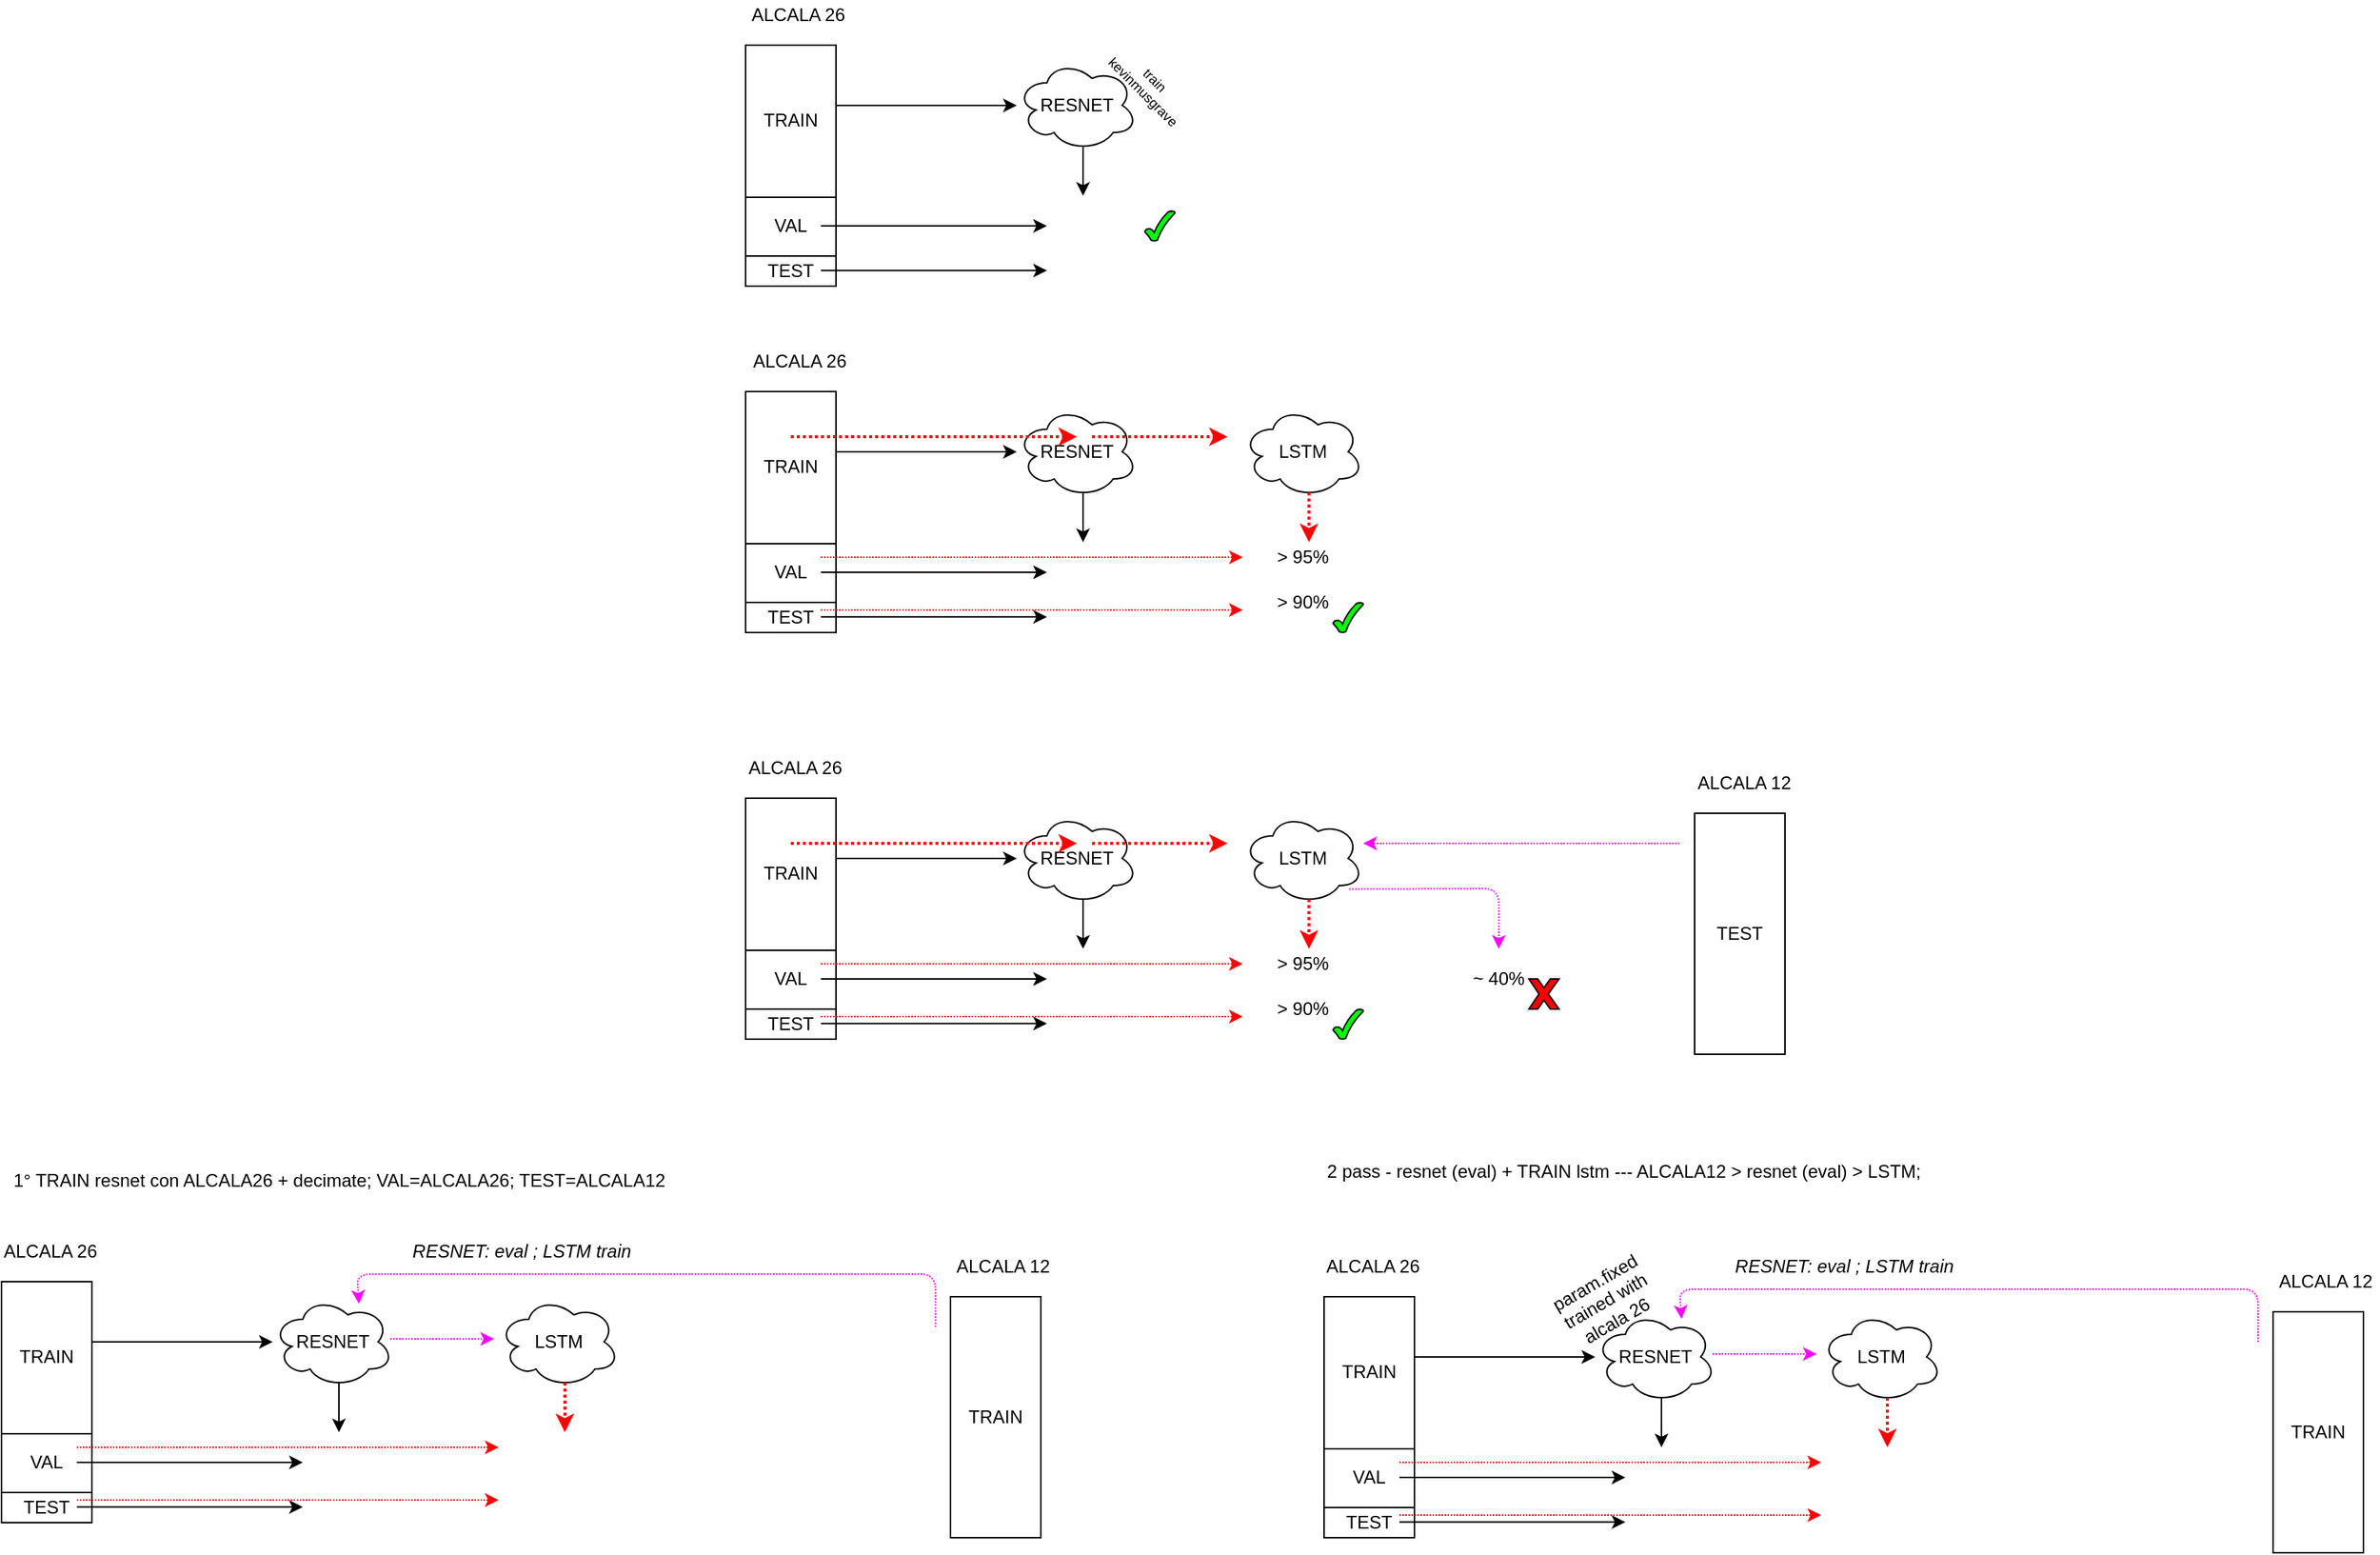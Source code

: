 <mxfile version="14.3.2" type="github">
  <diagram id="OwbG5oHq4rT-jGktvwgA" name="Page-1">
    <mxGraphModel dx="1822" dy="739" grid="0" gridSize="10" guides="1" tooltips="1" connect="1" arrows="1" fold="1" page="0" pageScale="1" pageWidth="827" pageHeight="1169" math="0" shadow="0">
      <root>
        <mxCell id="0" />
        <mxCell id="1" parent="0" />
        <mxCell id="dqrIhCOy4dputuyZEAVO-1" value="" style="rounded=0;whiteSpace=wrap;html=1;" parent="1" vertex="1">
          <mxGeometry x="740" y="710" width="60" height="160" as="geometry" />
        </mxCell>
        <mxCell id="dqrIhCOy4dputuyZEAVO-5" value="ALCALA 12" style="text;html=1;strokeColor=none;fillColor=none;align=center;verticalAlign=middle;whiteSpace=wrap;rounded=0;" parent="1" vertex="1">
          <mxGeometry x="740" y="680" width="66" height="20" as="geometry" />
        </mxCell>
        <mxCell id="dqrIhCOy4dputuyZEAVO-12" style="edgeStyle=orthogonalEdgeStyle;rounded=0;orthogonalLoop=1;jettySize=auto;html=1;exitX=1;exitY=0.25;exitDx=0;exitDy=0;entryX=0;entryY=0.5;entryDx=0;entryDy=0;entryPerimeter=0;" parent="1" source="dqrIhCOy4dputuyZEAVO-6" target="dqrIhCOy4dputuyZEAVO-10" edge="1">
          <mxGeometry relative="1" as="geometry" />
        </mxCell>
        <mxCell id="dqrIhCOy4dputuyZEAVO-6" value="" style="rounded=0;whiteSpace=wrap;html=1;" parent="1" vertex="1">
          <mxGeometry x="110" y="200" width="60" height="160" as="geometry" />
        </mxCell>
        <mxCell id="dqrIhCOy4dputuyZEAVO-7" value="" style="endArrow=none;html=1;exitX=0;exitY=0.75;exitDx=0;exitDy=0;" parent="1" edge="1">
          <mxGeometry width="50" height="50" relative="1" as="geometry">
            <mxPoint x="110" y="301" as="sourcePoint" />
            <mxPoint x="170" y="301" as="targetPoint" />
          </mxGeometry>
        </mxCell>
        <mxCell id="dqrIhCOy4dputuyZEAVO-8" value="" style="endArrow=none;html=1;exitX=0;exitY=0.75;exitDx=0;exitDy=0;" parent="1" edge="1">
          <mxGeometry width="50" height="50" relative="1" as="geometry">
            <mxPoint x="110" y="340" as="sourcePoint" />
            <mxPoint x="170" y="340" as="targetPoint" />
          </mxGeometry>
        </mxCell>
        <mxCell id="dqrIhCOy4dputuyZEAVO-9" value="ALCALA 26" style="text;html=1;strokeColor=none;fillColor=none;align=center;verticalAlign=middle;whiteSpace=wrap;rounded=0;" parent="1" vertex="1">
          <mxGeometry x="110" y="170" width="70" height="20" as="geometry" />
        </mxCell>
        <mxCell id="dqrIhCOy4dputuyZEAVO-18" style="edgeStyle=orthogonalEdgeStyle;rounded=0;orthogonalLoop=1;jettySize=auto;html=1;exitX=0.55;exitY=0.95;exitDx=0;exitDy=0;exitPerimeter=0;" parent="1" source="dqrIhCOy4dputuyZEAVO-10" edge="1">
          <mxGeometry relative="1" as="geometry">
            <mxPoint x="334" y="300" as="targetPoint" />
          </mxGeometry>
        </mxCell>
        <mxCell id="dqrIhCOy4dputuyZEAVO-10" value="RESNET" style="ellipse;shape=cloud;whiteSpace=wrap;html=1;" parent="1" vertex="1">
          <mxGeometry x="290" y="210" width="80" height="60" as="geometry" />
        </mxCell>
        <mxCell id="dqrIhCOy4dputuyZEAVO-11" value="LSTM" style="ellipse;shape=cloud;whiteSpace=wrap;html=1;" parent="1" vertex="1">
          <mxGeometry x="440" y="440" width="80" height="60" as="geometry" />
        </mxCell>
        <mxCell id="dqrIhCOy4dputuyZEAVO-13" value="TRAIN" style="text;html=1;strokeColor=none;fillColor=none;align=center;verticalAlign=middle;whiteSpace=wrap;rounded=0;" parent="1" vertex="1">
          <mxGeometry x="120" y="240" width="40" height="20" as="geometry" />
        </mxCell>
        <mxCell id="dqrIhCOy4dputuyZEAVO-20" style="edgeStyle=orthogonalEdgeStyle;rounded=0;orthogonalLoop=1;jettySize=auto;html=1;" parent="1" source="dqrIhCOy4dputuyZEAVO-14" edge="1">
          <mxGeometry relative="1" as="geometry">
            <mxPoint x="310" y="320" as="targetPoint" />
          </mxGeometry>
        </mxCell>
        <mxCell id="dqrIhCOy4dputuyZEAVO-14" value="VAL" style="text;html=1;strokeColor=none;fillColor=none;align=center;verticalAlign=middle;whiteSpace=wrap;rounded=0;" parent="1" vertex="1">
          <mxGeometry x="120" y="310" width="40" height="20" as="geometry" />
        </mxCell>
        <mxCell id="dqrIhCOy4dputuyZEAVO-15" value="TEST" style="text;html=1;strokeColor=none;fillColor=none;align=center;verticalAlign=middle;whiteSpace=wrap;rounded=0;" parent="1" vertex="1">
          <mxGeometry x="120" y="340" width="40" height="20" as="geometry" />
        </mxCell>
        <mxCell id="dqrIhCOy4dputuyZEAVO-21" style="edgeStyle=orthogonalEdgeStyle;rounded=0;orthogonalLoop=1;jettySize=auto;html=1;" parent="1" edge="1">
          <mxGeometry relative="1" as="geometry">
            <mxPoint x="310" y="349.67" as="targetPoint" />
            <mxPoint x="160" y="349.67" as="sourcePoint" />
          </mxGeometry>
        </mxCell>
        <mxCell id="dqrIhCOy4dputuyZEAVO-23" style="edgeStyle=orthogonalEdgeStyle;rounded=0;orthogonalLoop=1;jettySize=auto;html=1;exitX=1;exitY=0.25;exitDx=0;exitDy=0;entryX=0;entryY=0.5;entryDx=0;entryDy=0;entryPerimeter=0;" parent="1" source="dqrIhCOy4dputuyZEAVO-24" target="dqrIhCOy4dputuyZEAVO-29" edge="1">
          <mxGeometry relative="1" as="geometry" />
        </mxCell>
        <mxCell id="dqrIhCOy4dputuyZEAVO-24" value="" style="rounded=0;whiteSpace=wrap;html=1;" parent="1" vertex="1">
          <mxGeometry x="110" y="430" width="60" height="160" as="geometry" />
        </mxCell>
        <mxCell id="dqrIhCOy4dputuyZEAVO-25" value="" style="endArrow=none;html=1;exitX=0;exitY=0.75;exitDx=0;exitDy=0;" parent="1" edge="1">
          <mxGeometry width="50" height="50" relative="1" as="geometry">
            <mxPoint x="110" y="531" as="sourcePoint" />
            <mxPoint x="170" y="531" as="targetPoint" />
          </mxGeometry>
        </mxCell>
        <mxCell id="dqrIhCOy4dputuyZEAVO-26" value="" style="endArrow=none;html=1;exitX=0;exitY=0.75;exitDx=0;exitDy=0;" parent="1" edge="1">
          <mxGeometry width="50" height="50" relative="1" as="geometry">
            <mxPoint x="110" y="570" as="sourcePoint" />
            <mxPoint x="170" y="570" as="targetPoint" />
          </mxGeometry>
        </mxCell>
        <mxCell id="dqrIhCOy4dputuyZEAVO-27" value="ALCALA 26" style="text;html=1;strokeColor=none;fillColor=none;align=center;verticalAlign=middle;whiteSpace=wrap;rounded=0;" parent="1" vertex="1">
          <mxGeometry x="110" y="400" width="72" height="20" as="geometry" />
        </mxCell>
        <mxCell id="dqrIhCOy4dputuyZEAVO-28" style="edgeStyle=orthogonalEdgeStyle;rounded=0;orthogonalLoop=1;jettySize=auto;html=1;exitX=0.55;exitY=0.95;exitDx=0;exitDy=0;exitPerimeter=0;" parent="1" source="dqrIhCOy4dputuyZEAVO-29" edge="1">
          <mxGeometry relative="1" as="geometry">
            <mxPoint x="334" y="530" as="targetPoint" />
          </mxGeometry>
        </mxCell>
        <mxCell id="dqrIhCOy4dputuyZEAVO-29" value="RESNET" style="ellipse;shape=cloud;whiteSpace=wrap;html=1;" parent="1" vertex="1">
          <mxGeometry x="290" y="440" width="80" height="60" as="geometry" />
        </mxCell>
        <mxCell id="dqrIhCOy4dputuyZEAVO-30" value="TRAIN" style="text;html=1;strokeColor=none;fillColor=none;align=center;verticalAlign=middle;whiteSpace=wrap;rounded=0;" parent="1" vertex="1">
          <mxGeometry x="120" y="470" width="40" height="20" as="geometry" />
        </mxCell>
        <mxCell id="dqrIhCOy4dputuyZEAVO-31" style="edgeStyle=orthogonalEdgeStyle;rounded=0;orthogonalLoop=1;jettySize=auto;html=1;" parent="1" source="dqrIhCOy4dputuyZEAVO-32" edge="1">
          <mxGeometry relative="1" as="geometry">
            <mxPoint x="310" y="550" as="targetPoint" />
          </mxGeometry>
        </mxCell>
        <mxCell id="dqrIhCOy4dputuyZEAVO-32" value="VAL" style="text;html=1;strokeColor=none;fillColor=none;align=center;verticalAlign=middle;whiteSpace=wrap;rounded=0;" parent="1" vertex="1">
          <mxGeometry x="120" y="540" width="40" height="20" as="geometry" />
        </mxCell>
        <mxCell id="dqrIhCOy4dputuyZEAVO-33" value="TEST" style="text;html=1;strokeColor=none;fillColor=none;align=center;verticalAlign=middle;whiteSpace=wrap;rounded=0;" parent="1" vertex="1">
          <mxGeometry x="120" y="570" width="40" height="20" as="geometry" />
        </mxCell>
        <mxCell id="dqrIhCOy4dputuyZEAVO-34" style="edgeStyle=orthogonalEdgeStyle;rounded=0;orthogonalLoop=1;jettySize=auto;html=1;" parent="1" edge="1">
          <mxGeometry relative="1" as="geometry">
            <mxPoint x="310" y="579.67" as="targetPoint" />
            <mxPoint x="160" y="579.67" as="sourcePoint" />
          </mxGeometry>
        </mxCell>
        <mxCell id="dqrIhCOy4dputuyZEAVO-22" style="edgeStyle=orthogonalEdgeStyle;rounded=0;orthogonalLoop=1;jettySize=auto;html=1;fillColor=#f8cecc;strokeColor=#FF0000;strokeWidth=2;dashed=1;dashPattern=1 1;" parent="1" edge="1">
          <mxGeometry relative="1" as="geometry">
            <mxPoint x="330" y="460" as="targetPoint" />
            <mxPoint x="140" y="460" as="sourcePoint" />
          </mxGeometry>
        </mxCell>
        <mxCell id="dqrIhCOy4dputuyZEAVO-35" style="edgeStyle=orthogonalEdgeStyle;rounded=0;orthogonalLoop=1;jettySize=auto;html=1;fillColor=#f8cecc;strokeColor=#FF0000;strokeWidth=2;dashed=1;dashPattern=1 1;" parent="1" edge="1">
          <mxGeometry relative="1" as="geometry">
            <mxPoint x="430" y="460" as="targetPoint" />
            <mxPoint x="340" y="460" as="sourcePoint" />
          </mxGeometry>
        </mxCell>
        <mxCell id="dqrIhCOy4dputuyZEAVO-37" style="edgeStyle=orthogonalEdgeStyle;rounded=0;orthogonalLoop=1;jettySize=auto;html=1;fillColor=#f8cecc;strokeColor=#FF0000;strokeWidth=2;dashed=1;dashPattern=1 1;exitX=0.55;exitY=0.95;exitDx=0;exitDy=0;exitPerimeter=0;" parent="1" source="dqrIhCOy4dputuyZEAVO-11" edge="1">
          <mxGeometry relative="1" as="geometry">
            <mxPoint x="484" y="530" as="targetPoint" />
            <mxPoint x="350" y="470" as="sourcePoint" />
          </mxGeometry>
        </mxCell>
        <mxCell id="dqrIhCOy4dputuyZEAVO-38" value="&amp;gt; 95%" style="text;html=1;strokeColor=none;fillColor=none;align=center;verticalAlign=middle;whiteSpace=wrap;rounded=0;" parent="1" vertex="1">
          <mxGeometry x="450" y="530" width="60" height="20" as="geometry" />
        </mxCell>
        <mxCell id="dqrIhCOy4dputuyZEAVO-39" value="&amp;gt; 90%" style="text;html=1;strokeColor=none;fillColor=none;align=center;verticalAlign=middle;whiteSpace=wrap;rounded=0;" parent="1" vertex="1">
          <mxGeometry x="450" y="560" width="60" height="20" as="geometry" />
        </mxCell>
        <mxCell id="dqrIhCOy4dputuyZEAVO-40" style="edgeStyle=orthogonalEdgeStyle;rounded=0;orthogonalLoop=1;jettySize=auto;html=1;fillColor=#f8cecc;strokeColor=#FF0000;strokeWidth=1;dashed=1;dashPattern=1 1;" parent="1" edge="1">
          <mxGeometry relative="1" as="geometry">
            <mxPoint x="440" y="540" as="targetPoint" />
            <mxPoint x="160" y="540" as="sourcePoint" />
          </mxGeometry>
        </mxCell>
        <mxCell id="dqrIhCOy4dputuyZEAVO-41" style="edgeStyle=orthogonalEdgeStyle;rounded=0;orthogonalLoop=1;jettySize=auto;html=1;fillColor=#f8cecc;strokeColor=#FF0000;strokeWidth=1;dashed=1;dashPattern=1 1;" parent="1" edge="1">
          <mxGeometry relative="1" as="geometry">
            <mxPoint x="440" y="575" as="targetPoint" />
            <mxPoint x="160" y="575" as="sourcePoint" />
          </mxGeometry>
        </mxCell>
        <mxCell id="dqrIhCOy4dputuyZEAVO-42" style="edgeStyle=orthogonalEdgeStyle;rounded=0;orthogonalLoop=1;jettySize=auto;html=1;exitX=0.5;exitY=1;exitDx=0;exitDy=0;dashed=1;dashPattern=1 1;strokeColor=#FF0000;strokeWidth=1;" parent="1" source="dqrIhCOy4dputuyZEAVO-39" target="dqrIhCOy4dputuyZEAVO-39" edge="1">
          <mxGeometry relative="1" as="geometry" />
        </mxCell>
        <mxCell id="dqrIhCOy4dputuyZEAVO-43" value="" style="verticalLabelPosition=bottom;verticalAlign=top;html=1;shape=mxgraph.basic.tick;fillColor=#00FF00;" parent="1" vertex="1">
          <mxGeometry x="375" y="310" width="20" height="20" as="geometry" />
        </mxCell>
        <mxCell id="dqrIhCOy4dputuyZEAVO-44" value="" style="verticalLabelPosition=bottom;verticalAlign=top;html=1;shape=mxgraph.basic.tick;fillColor=#00FF00;" parent="1" vertex="1">
          <mxGeometry x="500" y="570" width="20" height="20" as="geometry" />
        </mxCell>
        <mxCell id="dqrIhCOy4dputuyZEAVO-45" value="LSTM" style="ellipse;shape=cloud;whiteSpace=wrap;html=1;" parent="1" vertex="1">
          <mxGeometry x="440" y="710" width="80" height="60" as="geometry" />
        </mxCell>
        <mxCell id="dqrIhCOy4dputuyZEAVO-46" style="edgeStyle=orthogonalEdgeStyle;rounded=0;orthogonalLoop=1;jettySize=auto;html=1;exitX=1;exitY=0.25;exitDx=0;exitDy=0;entryX=0;entryY=0.5;entryDx=0;entryDy=0;entryPerimeter=0;" parent="1" source="dqrIhCOy4dputuyZEAVO-47" target="dqrIhCOy4dputuyZEAVO-52" edge="1">
          <mxGeometry relative="1" as="geometry" />
        </mxCell>
        <mxCell id="dqrIhCOy4dputuyZEAVO-47" value="" style="rounded=0;whiteSpace=wrap;html=1;" parent="1" vertex="1">
          <mxGeometry x="110" y="700" width="60" height="160" as="geometry" />
        </mxCell>
        <mxCell id="dqrIhCOy4dputuyZEAVO-48" value="" style="endArrow=none;html=1;exitX=0;exitY=0.75;exitDx=0;exitDy=0;" parent="1" edge="1">
          <mxGeometry width="50" height="50" relative="1" as="geometry">
            <mxPoint x="110" y="801" as="sourcePoint" />
            <mxPoint x="170" y="801" as="targetPoint" />
          </mxGeometry>
        </mxCell>
        <mxCell id="dqrIhCOy4dputuyZEAVO-49" value="" style="endArrow=none;html=1;exitX=0;exitY=0.75;exitDx=0;exitDy=0;" parent="1" edge="1">
          <mxGeometry width="50" height="50" relative="1" as="geometry">
            <mxPoint x="110" y="840" as="sourcePoint" />
            <mxPoint x="170" y="840" as="targetPoint" />
          </mxGeometry>
        </mxCell>
        <mxCell id="dqrIhCOy4dputuyZEAVO-50" value="ALCALA 26" style="text;html=1;strokeColor=none;fillColor=none;align=center;verticalAlign=middle;whiteSpace=wrap;rounded=0;" parent="1" vertex="1">
          <mxGeometry x="110" y="670" width="66" height="20" as="geometry" />
        </mxCell>
        <mxCell id="dqrIhCOy4dputuyZEAVO-51" style="edgeStyle=orthogonalEdgeStyle;rounded=0;orthogonalLoop=1;jettySize=auto;html=1;exitX=0.55;exitY=0.95;exitDx=0;exitDy=0;exitPerimeter=0;" parent="1" source="dqrIhCOy4dputuyZEAVO-52" edge="1">
          <mxGeometry relative="1" as="geometry">
            <mxPoint x="334" y="800" as="targetPoint" />
          </mxGeometry>
        </mxCell>
        <mxCell id="dqrIhCOy4dputuyZEAVO-52" value="RESNET" style="ellipse;shape=cloud;whiteSpace=wrap;html=1;" parent="1" vertex="1">
          <mxGeometry x="290" y="710" width="80" height="60" as="geometry" />
        </mxCell>
        <mxCell id="dqrIhCOy4dputuyZEAVO-53" value="TRAIN" style="text;html=1;strokeColor=none;fillColor=none;align=center;verticalAlign=middle;whiteSpace=wrap;rounded=0;" parent="1" vertex="1">
          <mxGeometry x="120" y="740" width="40" height="20" as="geometry" />
        </mxCell>
        <mxCell id="dqrIhCOy4dputuyZEAVO-54" style="edgeStyle=orthogonalEdgeStyle;rounded=0;orthogonalLoop=1;jettySize=auto;html=1;" parent="1" source="dqrIhCOy4dputuyZEAVO-55" edge="1">
          <mxGeometry relative="1" as="geometry">
            <mxPoint x="310" y="820" as="targetPoint" />
          </mxGeometry>
        </mxCell>
        <mxCell id="dqrIhCOy4dputuyZEAVO-55" value="VAL" style="text;html=1;strokeColor=none;fillColor=none;align=center;verticalAlign=middle;whiteSpace=wrap;rounded=0;" parent="1" vertex="1">
          <mxGeometry x="120" y="810" width="40" height="20" as="geometry" />
        </mxCell>
        <mxCell id="dqrIhCOy4dputuyZEAVO-56" value="TEST" style="text;html=1;strokeColor=none;fillColor=none;align=center;verticalAlign=middle;whiteSpace=wrap;rounded=0;" parent="1" vertex="1">
          <mxGeometry x="120" y="840" width="40" height="20" as="geometry" />
        </mxCell>
        <mxCell id="dqrIhCOy4dputuyZEAVO-57" style="edgeStyle=orthogonalEdgeStyle;rounded=0;orthogonalLoop=1;jettySize=auto;html=1;" parent="1" edge="1">
          <mxGeometry relative="1" as="geometry">
            <mxPoint x="310" y="849.67" as="targetPoint" />
            <mxPoint x="160" y="849.67" as="sourcePoint" />
          </mxGeometry>
        </mxCell>
        <mxCell id="dqrIhCOy4dputuyZEAVO-58" style="edgeStyle=orthogonalEdgeStyle;rounded=0;orthogonalLoop=1;jettySize=auto;html=1;fillColor=#f8cecc;strokeColor=#FF0000;strokeWidth=2;dashed=1;dashPattern=1 1;" parent="1" edge="1">
          <mxGeometry relative="1" as="geometry">
            <mxPoint x="330" y="730" as="targetPoint" />
            <mxPoint x="140" y="730" as="sourcePoint" />
          </mxGeometry>
        </mxCell>
        <mxCell id="dqrIhCOy4dputuyZEAVO-59" style="edgeStyle=orthogonalEdgeStyle;rounded=0;orthogonalLoop=1;jettySize=auto;html=1;fillColor=#f8cecc;strokeColor=#FF0000;strokeWidth=2;dashed=1;dashPattern=1 1;" parent="1" edge="1">
          <mxGeometry relative="1" as="geometry">
            <mxPoint x="430" y="730" as="targetPoint" />
            <mxPoint x="340" y="730" as="sourcePoint" />
          </mxGeometry>
        </mxCell>
        <mxCell id="dqrIhCOy4dputuyZEAVO-60" style="edgeStyle=orthogonalEdgeStyle;rounded=0;orthogonalLoop=1;jettySize=auto;html=1;fillColor=#f8cecc;strokeColor=#FF0000;strokeWidth=2;dashed=1;dashPattern=1 1;exitX=0.55;exitY=0.95;exitDx=0;exitDy=0;exitPerimeter=0;" parent="1" source="dqrIhCOy4dputuyZEAVO-45" edge="1">
          <mxGeometry relative="1" as="geometry">
            <mxPoint x="484" y="800" as="targetPoint" />
            <mxPoint x="350" y="740" as="sourcePoint" />
          </mxGeometry>
        </mxCell>
        <mxCell id="dqrIhCOy4dputuyZEAVO-61" value="&amp;gt; 95%" style="text;html=1;strokeColor=none;fillColor=none;align=center;verticalAlign=middle;whiteSpace=wrap;rounded=0;" parent="1" vertex="1">
          <mxGeometry x="450" y="800" width="60" height="20" as="geometry" />
        </mxCell>
        <mxCell id="dqrIhCOy4dputuyZEAVO-62" value="&amp;gt; 90%" style="text;html=1;strokeColor=none;fillColor=none;align=center;verticalAlign=middle;whiteSpace=wrap;rounded=0;" parent="1" vertex="1">
          <mxGeometry x="450" y="830" width="60" height="20" as="geometry" />
        </mxCell>
        <mxCell id="dqrIhCOy4dputuyZEAVO-63" style="edgeStyle=orthogonalEdgeStyle;rounded=0;orthogonalLoop=1;jettySize=auto;html=1;fillColor=#f8cecc;strokeColor=#FF0000;strokeWidth=1;dashed=1;dashPattern=1 1;" parent="1" edge="1">
          <mxGeometry relative="1" as="geometry">
            <mxPoint x="440" y="810" as="targetPoint" />
            <mxPoint x="160" y="810" as="sourcePoint" />
          </mxGeometry>
        </mxCell>
        <mxCell id="dqrIhCOy4dputuyZEAVO-64" style="edgeStyle=orthogonalEdgeStyle;rounded=0;orthogonalLoop=1;jettySize=auto;html=1;fillColor=#f8cecc;strokeColor=#FF0000;strokeWidth=1;dashed=1;dashPattern=1 1;" parent="1" edge="1">
          <mxGeometry relative="1" as="geometry">
            <mxPoint x="440" y="845" as="targetPoint" />
            <mxPoint x="160" y="845" as="sourcePoint" />
          </mxGeometry>
        </mxCell>
        <mxCell id="dqrIhCOy4dputuyZEAVO-65" style="edgeStyle=orthogonalEdgeStyle;rounded=0;orthogonalLoop=1;jettySize=auto;html=1;exitX=0.5;exitY=1;exitDx=0;exitDy=0;dashed=1;dashPattern=1 1;strokeColor=#FF0000;strokeWidth=1;" parent="1" source="dqrIhCOy4dputuyZEAVO-62" target="dqrIhCOy4dputuyZEAVO-62" edge="1">
          <mxGeometry relative="1" as="geometry" />
        </mxCell>
        <mxCell id="dqrIhCOy4dputuyZEAVO-66" value="" style="verticalLabelPosition=bottom;verticalAlign=top;html=1;shape=mxgraph.basic.tick;fillColor=#00FF00;" parent="1" vertex="1">
          <mxGeometry x="500" y="840" width="20" height="20" as="geometry" />
        </mxCell>
        <mxCell id="dqrIhCOy4dputuyZEAVO-67" value="TEST" style="text;html=1;strokeColor=none;fillColor=none;align=center;verticalAlign=middle;whiteSpace=wrap;rounded=0;" parent="1" vertex="1">
          <mxGeometry x="750" y="780" width="40" height="20" as="geometry" />
        </mxCell>
        <mxCell id="dqrIhCOy4dputuyZEAVO-68" value="" style="endArrow=classic;html=1;dashed=1;dashPattern=1 1;strokeWidth=1;fillColor=#ffe6cc;strokeColor=#FF00FF;" parent="1" edge="1">
          <mxGeometry width="50" height="50" relative="1" as="geometry">
            <mxPoint x="730" y="730" as="sourcePoint" />
            <mxPoint x="520" y="730" as="targetPoint" />
          </mxGeometry>
        </mxCell>
        <mxCell id="dqrIhCOy4dputuyZEAVO-69" value="" style="endArrow=classic;html=1;dashed=1;dashPattern=1 1;strokeColor=#FF00FF;strokeWidth=1;exitX=0.883;exitY=0.839;exitDx=0;exitDy=0;exitPerimeter=0;" parent="1" source="dqrIhCOy4dputuyZEAVO-45" edge="1">
          <mxGeometry width="50" height="50" relative="1" as="geometry">
            <mxPoint x="400" y="780" as="sourcePoint" />
            <mxPoint x="610" y="800" as="targetPoint" />
            <Array as="points">
              <mxPoint x="610" y="760" />
            </Array>
          </mxGeometry>
        </mxCell>
        <mxCell id="dqrIhCOy4dputuyZEAVO-70" value="~ 40%" style="text;html=1;strokeColor=none;fillColor=none;align=center;verticalAlign=middle;whiteSpace=wrap;rounded=0;" parent="1" vertex="1">
          <mxGeometry x="580" y="810" width="60" height="20" as="geometry" />
        </mxCell>
        <mxCell id="dqrIhCOy4dputuyZEAVO-71" value="" style="verticalLabelPosition=bottom;verticalAlign=top;html=1;shape=mxgraph.basic.x;fillColor=#FF0000;" parent="1" vertex="1">
          <mxGeometry x="630" y="820" width="20" height="20" as="geometry" />
        </mxCell>
        <mxCell id="dqrIhCOy4dputuyZEAVO-73" value="" style="rounded=0;whiteSpace=wrap;html=1;" parent="1" vertex="1">
          <mxGeometry x="1124" y="1041" width="60" height="160" as="geometry" />
        </mxCell>
        <mxCell id="dqrIhCOy4dputuyZEAVO-74" value="ALCALA 12" style="text;html=1;strokeColor=none;fillColor=none;align=center;verticalAlign=middle;whiteSpace=wrap;rounded=0;" parent="1" vertex="1">
          <mxGeometry x="1124" y="1011" width="70" height="20" as="geometry" />
        </mxCell>
        <mxCell id="dqrIhCOy4dputuyZEAVO-75" value="LSTM" style="ellipse;shape=cloud;whiteSpace=wrap;html=1;" parent="1" vertex="1">
          <mxGeometry x="824" y="1041" width="80" height="60" as="geometry" />
        </mxCell>
        <mxCell id="dqrIhCOy4dputuyZEAVO-76" style="edgeStyle=orthogonalEdgeStyle;rounded=0;orthogonalLoop=1;jettySize=auto;html=1;exitX=1;exitY=0.25;exitDx=0;exitDy=0;entryX=0;entryY=0.5;entryDx=0;entryDy=0;entryPerimeter=0;" parent="1" source="dqrIhCOy4dputuyZEAVO-77" target="dqrIhCOy4dputuyZEAVO-82" edge="1">
          <mxGeometry relative="1" as="geometry" />
        </mxCell>
        <mxCell id="dqrIhCOy4dputuyZEAVO-77" value="" style="rounded=0;whiteSpace=wrap;html=1;" parent="1" vertex="1">
          <mxGeometry x="494" y="1031" width="60" height="160" as="geometry" />
        </mxCell>
        <mxCell id="dqrIhCOy4dputuyZEAVO-78" value="" style="endArrow=none;html=1;exitX=0;exitY=0.75;exitDx=0;exitDy=0;" parent="1" edge="1">
          <mxGeometry width="50" height="50" relative="1" as="geometry">
            <mxPoint x="494" y="1132" as="sourcePoint" />
            <mxPoint x="554" y="1132" as="targetPoint" />
          </mxGeometry>
        </mxCell>
        <mxCell id="dqrIhCOy4dputuyZEAVO-79" value="" style="endArrow=none;html=1;exitX=0;exitY=0.75;exitDx=0;exitDy=0;" parent="1" edge="1">
          <mxGeometry width="50" height="50" relative="1" as="geometry">
            <mxPoint x="494" y="1171" as="sourcePoint" />
            <mxPoint x="554" y="1171" as="targetPoint" />
          </mxGeometry>
        </mxCell>
        <mxCell id="dqrIhCOy4dputuyZEAVO-80" value="ALCALA 26" style="text;html=1;strokeColor=none;fillColor=none;align=center;verticalAlign=middle;whiteSpace=wrap;rounded=0;" parent="1" vertex="1">
          <mxGeometry x="494" y="1001" width="65" height="20" as="geometry" />
        </mxCell>
        <mxCell id="dqrIhCOy4dputuyZEAVO-81" style="edgeStyle=orthogonalEdgeStyle;rounded=0;orthogonalLoop=1;jettySize=auto;html=1;exitX=0.55;exitY=0.95;exitDx=0;exitDy=0;exitPerimeter=0;" parent="1" source="dqrIhCOy4dputuyZEAVO-82" edge="1">
          <mxGeometry relative="1" as="geometry">
            <mxPoint x="718" y="1131" as="targetPoint" />
          </mxGeometry>
        </mxCell>
        <mxCell id="dqrIhCOy4dputuyZEAVO-82" value="RESNET" style="ellipse;shape=cloud;whiteSpace=wrap;html=1;" parent="1" vertex="1">
          <mxGeometry x="674" y="1041" width="80" height="60" as="geometry" />
        </mxCell>
        <mxCell id="dqrIhCOy4dputuyZEAVO-83" value="TRAIN" style="text;html=1;strokeColor=none;fillColor=none;align=center;verticalAlign=middle;whiteSpace=wrap;rounded=0;" parent="1" vertex="1">
          <mxGeometry x="504" y="1071" width="40" height="20" as="geometry" />
        </mxCell>
        <mxCell id="dqrIhCOy4dputuyZEAVO-84" style="edgeStyle=orthogonalEdgeStyle;rounded=0;orthogonalLoop=1;jettySize=auto;html=1;" parent="1" source="dqrIhCOy4dputuyZEAVO-85" edge="1">
          <mxGeometry relaty4dive="1" as="geometry">
            <mxPoint x="694" y="1151" as="targetPoint" />
          </mxGeometry>
        </mxCell>
        <mxCell id="dqrIhCOy4dputuyZEAVO-85" value="VAL" style="text;html=1;strokeColor=none;fillColor=none;align=center;verticalAlign=middle;whiteSpace=wrap;rounded=0;" parent="1" vertex="1">
          <mxGeometry x="504" y="1141" width="40" height="20" as="geometry" />
        </mxCell>
        <mxCell id="dqrIhCOputuyZEAVO-86" value="TEST" style="text;html=1;strokeColor=none;fillColor=none;align=center;verticalAlign=middle;whiteSpace=wrap;rounded=0;" parent="1" vertex="1">
          <mxGeometry x="504" y="1171" width="40" height="20" as="geometry" />
        </mxCell>
        <mxCell id="dqrIhCOy4dputuyZEAVO-87" style="edgeStyle=orthogonalEdgeStyle;rounded=0;orthogonalLoop=1;jettySize=auto;html=1;" parent="1" edge="1">
          <mxGeometry relative="1" as="geometry">
            <mxPoint x="694" y="1180.67" as="targetPoint" />
            <mxPoint x="544" y="1180.67" as="sourcePoint" />
          </mxGeometry>
        </mxCell>
        <mxCell id="dqrIhCOy4dputuyZEAVO-90" style="edgeStyle=orthogonalEdgeStyle;rounded=0;orthogonalLoop=1;jettySize=auto;html=1;fillColor=#f8cecc;strokeColor=#FF0000;strokeWidth=2;dashed=1;dashPattern=1 1;exitX=0.55;exitY=0.95;exitDx=0;exitDy=0;exitPerimeter=0;" parent="1" source="dqrIhCOy4dputuyZEAVO-75" edge="1">
          <mxGeometry relative="1" as="geometry">
            <mxPoint x="868" y="1131" as="targetPoint" />
            <mxPoint x="734" y="1071" as="sourcePoint" />
          </mxGeometry>
        </mxCell>
        <mxCell id="dqrIhCOy4dputuyZEAVO-93" style="edgeStyle=orthogonalEdgeStyle;rounded=0;orthogonalLoop=1;jettySize=auto;html=1;fillColor=#f8cecc;strokeColor=#FF0000;strokeWidth=1;dashed=1;dashPattern=1 1;" parent="1" edge="1">
          <mxGeometry relative="1" as="geometry">
            <mxPoint x="824" y="1141" as="targetPoint" />
            <mxPoint x="544" y="1141" as="sourcePoint" />
          </mxGeometry>
        </mxCell>
        <mxCell id="dqrIhCOy4dputuyZEAVO-94" style="edgeStyle=orthogonalEdgeStyle;rounded=0;orthogonalLoop=1;jettySize=auto;html=1;fillColor=#f8cecc;strokeColor=#FF0000;strokeWidth=1;dashed=1;dashPattern=1 1;" parent="1" edge="1">
          <mxGeometry relative="1" as="geometry">
            <mxPoint x="824" y="1176" as="targetPoint" />
            <mxPoint x="544" y="1176" as="sourcePoint" />
          </mxGeometry>
        </mxCell>
        <mxCell id="dqrIhCOy4dputuyZEAVO-97" value="TRAIN" style="text;html=1;strokeColor=none;fillColor=none;align=center;verticalAlign=middle;whiteSpace=wrap;rounded=0;" parent="1" vertex="1">
          <mxGeometry x="1134" y="1111" width="40" height="20" as="geometry" />
        </mxCell>
        <mxCell id="dqrIhCOy4dputuyZEAVO-98" value="" style="endArrow=classic;html=1;dashed=1;dashPattern=1 1;strokeWidth=1;fillColor=#ffe6cc;strokeColor=#FF00FF;entryX=0.717;entryY=0.078;entryDx=0;entryDy=0;entryPerimeter=0;" parent="1" target="dqrIhCOy4dputuyZEAVO-82" edge="1">
          <mxGeometry width="50" height="50" relative="1" as="geometry">
            <mxPoint x="1114" y="1061" as="sourcePoint" />
            <mxPoint x="710" y="1026" as="targetPoint" />
            <Array as="points">
              <mxPoint x="1114" y="1026" />
              <mxPoint x="730" y="1026" />
            </Array>
          </mxGeometry>
        </mxCell>
        <mxCell id="dqrIhCOy4dputuyZEAVO-107" value="" style="endArrow=classic;html=1;dashed=1;dashPattern=1 1;strokeColor=#FF00FF;strokeWidth=1;exitX=0.975;exitY=0.467;exitDx=0;exitDy=0;exitPerimeter=0;" parent="1" source="dqrIhCOy4dputuyZEAVO-82" edge="1">
          <mxGeometry width="50" height="50" relative="1" as="geometry">
            <mxPoint x="786" y="1056" as="sourcePoint" />
            <mxPoint x="821" y="1069" as="targetPoint" />
          </mxGeometry>
        </mxCell>
        <mxCell id="dqrIhCOy4dputuyZEAVO-108" value="&lt;i&gt;RESNET: eval ; LSTM train&lt;/i&gt;" style="text;html=1;strokeColor=none;fillColor=none;align=center;verticalAlign=middle;whiteSpace=wrap;rounded=0;" parent="1" vertex="1">
          <mxGeometry x="745" y="1001" width="189" height="20" as="geometry" />
        </mxCell>
        <mxCell id="dqrIhCOy4dputuyZEAVO-112" value="train&lt;br&gt;kevinmusgrave" style="text;html=1;strokeColor=none;fillColor=none;align=center;verticalAlign=middle;whiteSpace=wrap;rounded=0;rotation=45;fontSize=9;" parent="1" vertex="1">
          <mxGeometry x="358" y="217" width="40" height="20" as="geometry" />
        </mxCell>
        <mxCell id="hHNkAstzioS36UwAv1eE-1" value="param.fixed&lt;br&gt;trained with alcala 26" style="text;html=1;strokeColor=none;fillColor=none;align=center;verticalAlign=middle;whiteSpace=wrap;rounded=0;rotation=-30;" vertex="1" parent="1">
          <mxGeometry x="661" y="1024" width="40" height="20" as="geometry" />
        </mxCell>
        <mxCell id="hHNkAstzioS36UwAv1eE-26" value="" style="rounded=0;whiteSpace=wrap;html=1;" vertex="1" parent="1">
          <mxGeometry x="246" y="1031" width="60" height="160" as="geometry" />
        </mxCell>
        <mxCell id="hHNkAstzioS36UwAv1eE-27" value="ALCALA 12" style="text;html=1;strokeColor=none;fillColor=none;align=center;verticalAlign=middle;whiteSpace=wrap;rounded=0;" vertex="1" parent="1">
          <mxGeometry x="246" y="1001" width="70" height="20" as="geometry" />
        </mxCell>
        <mxCell id="hHNkAstzioS36UwAv1eE-28" value="LSTM" style="ellipse;shape=cloud;whiteSpace=wrap;html=1;" vertex="1" parent="1">
          <mxGeometry x="-54" y="1031" width="80" height="60" as="geometry" />
        </mxCell>
        <mxCell id="hHNkAstzioS36UwAv1eE-29" style="edgeStyle=orthogonalEdgeStyle;rounded=0;orthogonalLoop=1;jettySize=auto;html=1;exitX=1;exitY=0.25;exitDx=0;exitDy=0;entryX=0;entryY=0.5;entryDx=0;entryDy=0;entryPerimeter=0;" edge="1" parent="1" source="hHNkAstzioS36UwAv1eE-30" target="hHNkAstzioS36UwAv1eE-35">
          <mxGeometry relative="1" as="geometry" />
        </mxCell>
        <mxCell id="hHNkAstzioS36UwAv1eE-30" value="" style="rounded=0;whiteSpace=wrap;html=1;" vertex="1" parent="1">
          <mxGeometry x="-384" y="1021" width="60" height="160" as="geometry" />
        </mxCell>
        <mxCell id="hHNkAstzioS36UwAv1eE-31" value="" style="endArrow=none;html=1;exitX=0;exitY=0.75;exitDx=0;exitDy=0;" edge="1" parent="1">
          <mxGeometry width="50" height="50" relative="1" as="geometry">
            <mxPoint x="-384" y="1122" as="sourcePoint" />
            <mxPoint x="-324" y="1122" as="targetPoint" />
          </mxGeometry>
        </mxCell>
        <mxCell id="hHNkAstzioS36UwAv1eE-32" value="" style="endArrow=none;html=1;exitX=0;exitY=0.75;exitDx=0;exitDy=0;" edge="1" parent="1">
          <mxGeometry width="50" height="50" relative="1" as="geometry">
            <mxPoint x="-384" y="1161" as="sourcePoint" />
            <mxPoint x="-324" y="1161" as="targetPoint" />
          </mxGeometry>
        </mxCell>
        <mxCell id="hHNkAstzioS36UwAv1eE-33" value="ALCALA 26" style="text;html=1;strokeColor=none;fillColor=none;align=center;verticalAlign=middle;whiteSpace=wrap;rounded=0;" vertex="1" parent="1">
          <mxGeometry x="-384" y="991" width="65" height="20" as="geometry" />
        </mxCell>
        <mxCell id="hHNkAstzioS36UwAv1eE-34" style="edgeStyle=orthogonalEdgeStyle;rounded=0;orthogonalLoop=1;jettySize=auto;html=1;exitX=0.55;exitY=0.95;exitDx=0;exitDy=0;exitPerimeter=0;" edge="1" parent="1" source="hHNkAstzioS36UwAv1eE-35">
          <mxGeometry relative="1" as="geometry">
            <mxPoint x="-160" y="1121" as="targetPoint" />
          </mxGeometry>
        </mxCell>
        <mxCell id="hHNkAstzioS36UwAv1eE-35" value="RESNET" style="ellipse;shape=cloud;whiteSpace=wrap;html=1;" vertex="1" parent="1">
          <mxGeometry x="-204" y="1031" width="80" height="60" as="geometry" />
        </mxCell>
        <mxCell id="hHNkAstzioS36UwAv1eE-36" value="TRAIN" style="text;html=1;strokeColor=none;fillColor=none;align=center;verticalAlign=middle;whiteSpace=wrap;rounded=0;" vertex="1" parent="1">
          <mxGeometry x="-374" y="1061" width="40" height="20" as="geometry" />
        </mxCell>
        <mxCell id="hHNkAstzioS36UwAv1eE-37" style="edgeStyle=orthogonalEdgeStyle;rounded=0;orthogonalLoop=1;jettySize=auto;html=1;" edge="1" parent="1" source="hHNkAstzioS36UwAv1eE-38">
          <mxGeometry relative="1" as="geometry">
            <mxPoint x="-184" y="1141" as="targetPoint" />
          </mxGeometry>
        </mxCell>
        <mxCell id="hHNkAstzioS36UwAv1eE-38" value="VAL" style="text;html=1;strokeColor=none;fillColor=none;align=center;verticalAlign=middle;whiteSpace=wrap;rounded=0;" vertex="1" parent="1">
          <mxGeometry x="-374" y="1131" width="40" height="20" as="geometry" />
        </mxCell>
        <mxCell id="hHNkAstzioS36UwAv1eE-39" value="TEST" style="text;html=1;strokeColor=none;fillColor=none;align=center;verticalAlign=middle;whiteSpace=wrap;rounded=0;" vertex="1" parent="1">
          <mxGeometry x="-374" y="1161" width="40" height="20" as="geometry" />
        </mxCell>
        <mxCell id="hHNkAstzioS36UwAv1eE-40" style="edgeStyle=orthogonalEdgeStyle;rounded=0;orthogonalLoop=1;jettySize=auto;html=1;" edge="1" parent="1">
          <mxGeometry relative="1" as="geometry">
            <mxPoint x="-184" y="1170.67" as="targetPoint" />
            <mxPoint x="-334" y="1170.67" as="sourcePoint" />
          </mxGeometry>
        </mxCell>
        <mxCell id="hHNkAstzioS36UwAv1eE-41" style="edgeStyle=orthogonalEdgeStyle;rounded=0;orthogonalLoop=1;jettySize=auto;html=1;fillColor=#f8cecc;strokeColor=#FF0000;strokeWidth=2;dashed=1;dashPattern=1 1;exitX=0.55;exitY=0.95;exitDx=0;exitDy=0;exitPerimeter=0;" edge="1" parent="1" source="hHNkAstzioS36UwAv1eE-28">
          <mxGeometry relative="1" as="geometry">
            <mxPoint x="-10" y="1121" as="targetPoint" />
            <mxPoint x="-144" y="1061" as="sourcePoint" />
          </mxGeometry>
        </mxCell>
        <mxCell id="hHNkAstzioS36UwAv1eE-42" style="edgeStyle=orthogonalEdgeStyle;rounded=0;orthogonalLoop=1;jettySize=auto;html=1;fillColor=#f8cecc;strokeColor=#FF0000;strokeWidth=1;dashed=1;dashPattern=1 1;" edge="1" parent="1">
          <mxGeometry relative="1" as="geometry">
            <mxPoint x="-54" y="1131" as="targetPoint" />
            <mxPoint x="-334" y="1131" as="sourcePoint" />
          </mxGeometry>
        </mxCell>
        <mxCell id="hHNkAstzioS36UwAv1eE-43" style="edgeStyle=orthogonalEdgeStyle;rounded=0;orthogonalLoop=1;jettySize=auto;html=1;fillColor=#f8cecc;strokeColor=#FF0000;strokeWidth=1;dashed=1;dashPattern=1 1;" edge="1" parent="1">
          <mxGeometry relative="1" as="geometry">
            <mxPoint x="-54" y="1166" as="targetPoint" />
            <mxPoint x="-334" y="1166" as="sourcePoint" />
          </mxGeometry>
        </mxCell>
        <mxCell id="hHNkAstzioS36UwAv1eE-44" value="TRAIN" style="text;html=1;strokeColor=none;fillColor=none;align=center;verticalAlign=middle;whiteSpace=wrap;rounded=0;" vertex="1" parent="1">
          <mxGeometry x="256" y="1101" width="40" height="20" as="geometry" />
        </mxCell>
        <mxCell id="hHNkAstzioS36UwAv1eE-45" value="" style="endArrow=classic;html=1;dashed=1;dashPattern=1 1;strokeWidth=1;fillColor=#ffe6cc;strokeColor=#FF00FF;entryX=0.717;entryY=0.078;entryDx=0;entryDy=0;entryPerimeter=0;" edge="1" parent="1" target="hHNkAstzioS36UwAv1eE-35">
          <mxGeometry width="50" height="50" relative="1" as="geometry">
            <mxPoint x="236" y="1051" as="sourcePoint" />
            <mxPoint x="-168" y="1016" as="targetPoint" />
            <Array as="points">
              <mxPoint x="236" y="1016" />
              <mxPoint x="-148" y="1016" />
            </Array>
          </mxGeometry>
        </mxCell>
        <mxCell id="hHNkAstzioS36UwAv1eE-46" value="" style="endArrow=classic;html=1;dashed=1;dashPattern=1 1;strokeColor=#FF00FF;strokeWidth=1;exitX=0.975;exitY=0.467;exitDx=0;exitDy=0;exitPerimeter=0;" edge="1" parent="1" source="hHNkAstzioS36UwAv1eE-35">
          <mxGeometry width="50" height="50" relative="1" as="geometry">
            <mxPoint x="-92" y="1046" as="sourcePoint" />
            <mxPoint x="-57" y="1059" as="targetPoint" />
          </mxGeometry>
        </mxCell>
        <mxCell id="hHNkAstzioS36UwAv1eE-47" value="&lt;i&gt;RESNET: eval ; LSTM train&lt;/i&gt;" style="text;html=1;strokeColor=none;fillColor=none;align=center;verticalAlign=middle;whiteSpace=wrap;rounded=0;" vertex="1" parent="1">
          <mxGeometry x="-133" y="991" width="189" height="20" as="geometry" />
        </mxCell>
        <mxCell id="hHNkAstzioS36UwAv1eE-49" value="1° TRAIN resnet con ALCALA26 + decimate; VAL=ALCALA26; TEST=ALCALA12&amp;nbsp;" style="text;html=1;strokeColor=none;fillColor=none;align=left;verticalAlign=middle;whiteSpace=wrap;rounded=0;" vertex="1" parent="1">
          <mxGeometry x="-378" y="944" width="696" height="20" as="geometry" />
        </mxCell>
        <mxCell id="hHNkAstzioS36UwAv1eE-51" value="2 pass - resnet (eval) + TRAIN lstm --- ALCALA12 &amp;gt; resnet (eval) &amp;gt; LSTM;&amp;nbsp;" style="text;html=1;strokeColor=none;fillColor=none;align=left;verticalAlign=middle;whiteSpace=wrap;rounded=0;" vertex="1" parent="1">
          <mxGeometry x="494" y="938" width="696" height="20" as="geometry" />
        </mxCell>
      </root>
    </mxGraphModel>
  </diagram>
</mxfile>
